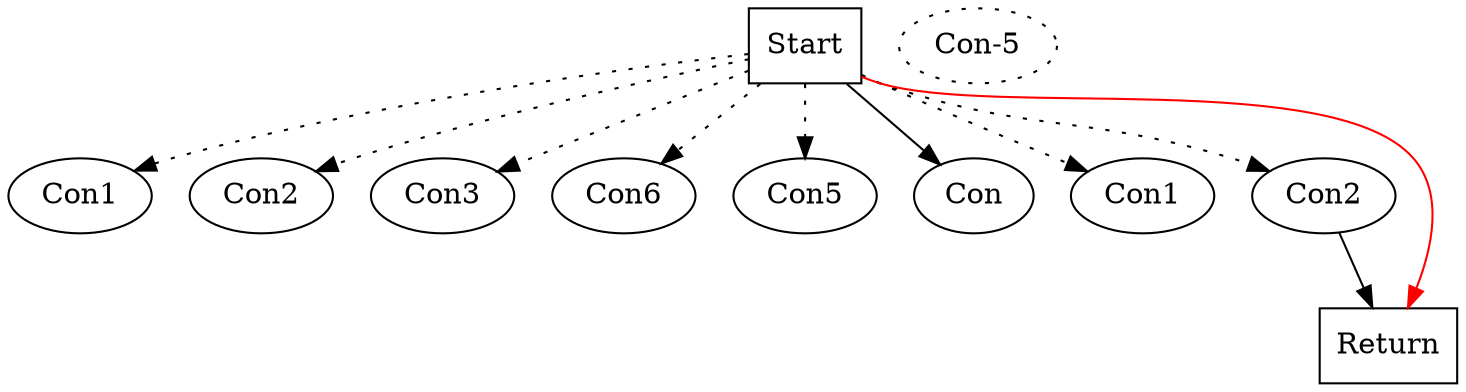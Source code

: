 digraph chapter02
{
	Start1 [shape=box,  label="Start"];
	Con12 [ label="Con1"];
	Start1 -> Con12 [style=dotted];
	Con23 [ label="Con2"];
	Start1 -> Con23 [style=dotted];
	Con34 [ label="Con3"];
	Start1 -> Con34 [style=dotted];
	Con66 [ label="Con6"];
	Start1 -> Con66 [style=dotted];
	Con57 [ label="Con5"];
	Start1 -> Con57 [style=dotted];
	Con-59 [ label="Con-5"];
	Start1 -> Con-59 [style=dotted];
	Con111 [ label="Con1"];
	Start1 -> Con111 [style=dotted];
	Con213 [ label="Con2"];
	Start1 -> Con213 [style=dotted];
	Return14 [shape=box,  label="Return"];
	Con213 -> Return14;
	edge [color=red];
	Start1 -> Return14;
}
